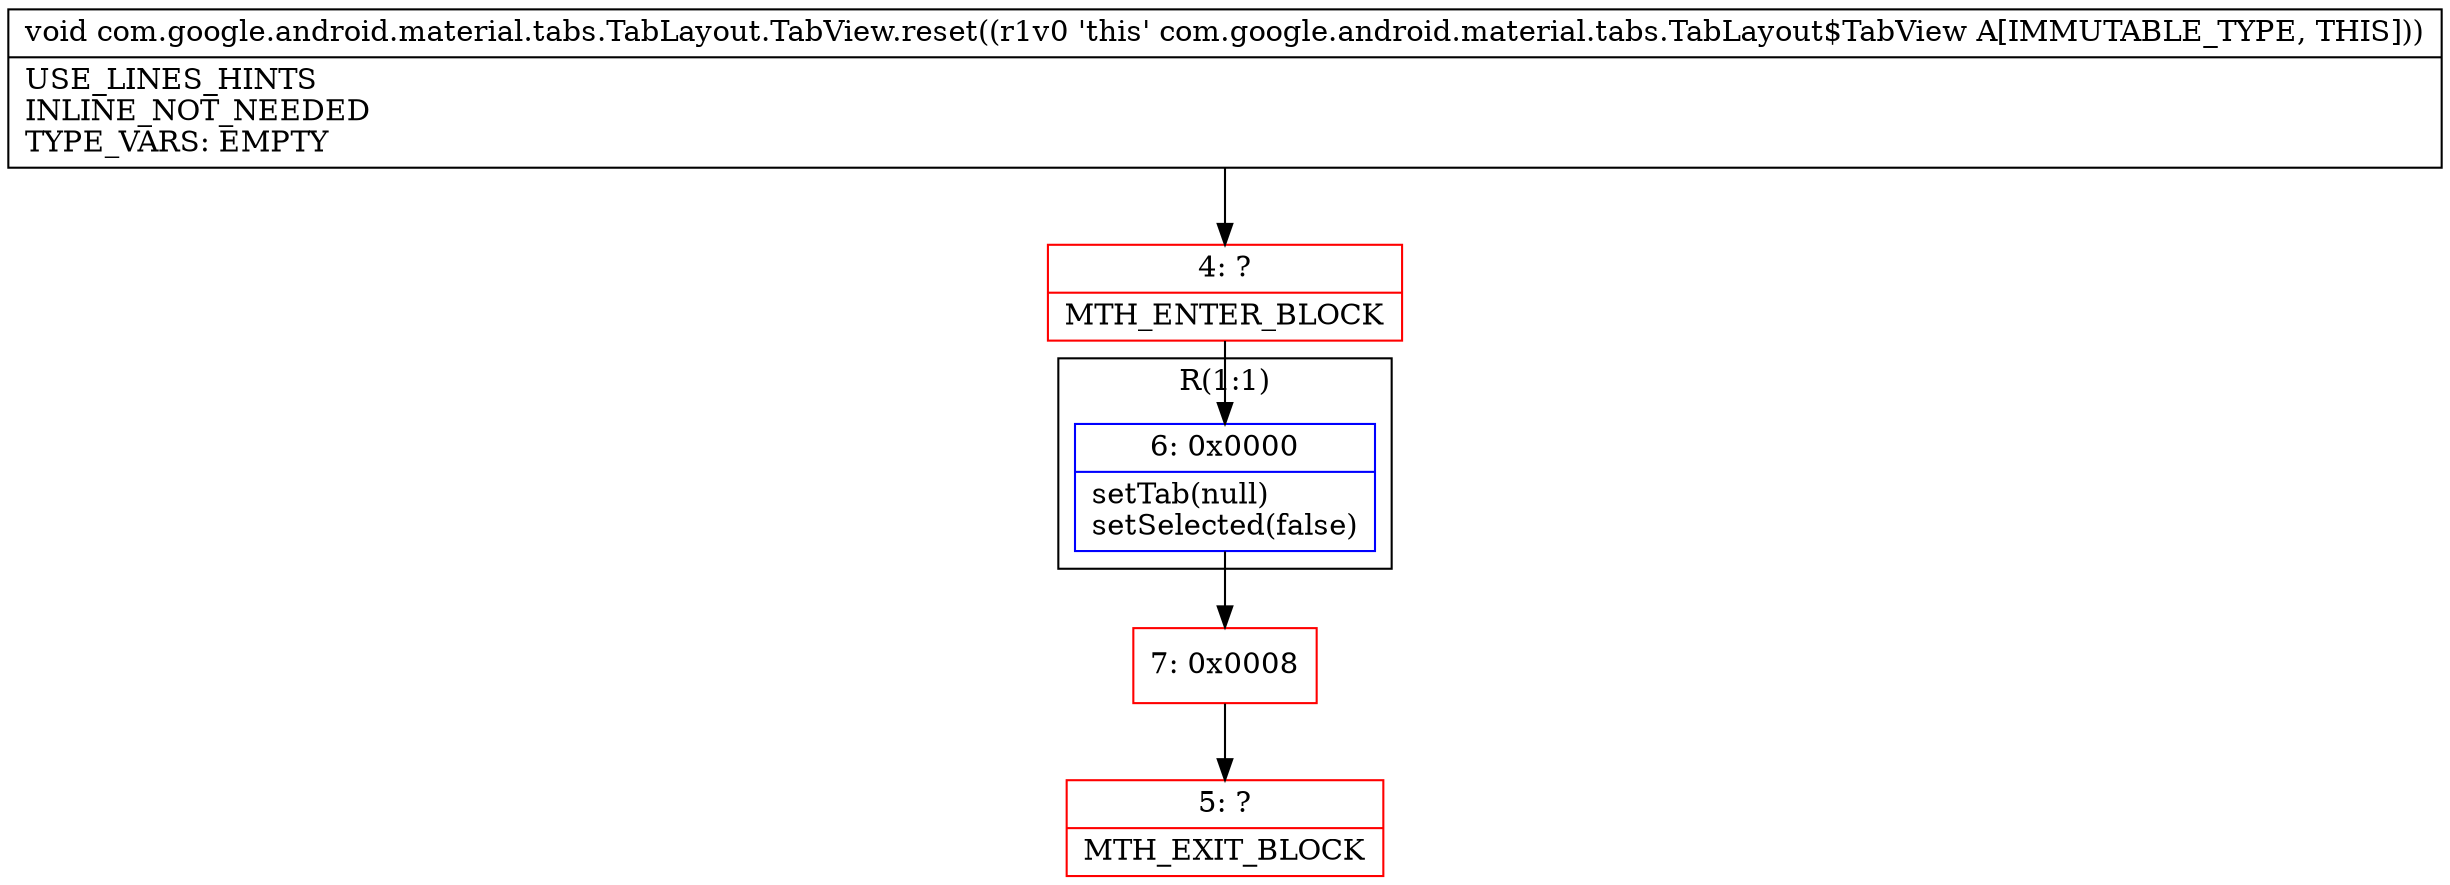 digraph "CFG forcom.google.android.material.tabs.TabLayout.TabView.reset()V" {
subgraph cluster_Region_1581420403 {
label = "R(1:1)";
node [shape=record,color=blue];
Node_6 [shape=record,label="{6\:\ 0x0000|setTab(null)\lsetSelected(false)\l}"];
}
Node_4 [shape=record,color=red,label="{4\:\ ?|MTH_ENTER_BLOCK\l}"];
Node_7 [shape=record,color=red,label="{7\:\ 0x0008}"];
Node_5 [shape=record,color=red,label="{5\:\ ?|MTH_EXIT_BLOCK\l}"];
MethodNode[shape=record,label="{void com.google.android.material.tabs.TabLayout.TabView.reset((r1v0 'this' com.google.android.material.tabs.TabLayout$TabView A[IMMUTABLE_TYPE, THIS]))  | USE_LINES_HINTS\lINLINE_NOT_NEEDED\lTYPE_VARS: EMPTY\l}"];
MethodNode -> Node_4;Node_6 -> Node_7;
Node_4 -> Node_6;
Node_7 -> Node_5;
}

